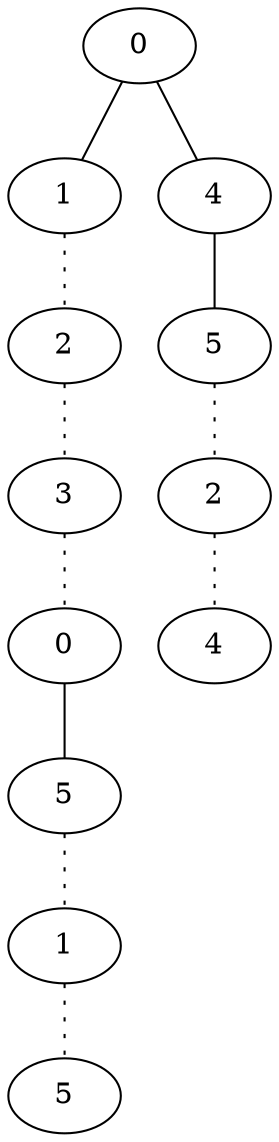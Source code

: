 graph {
a0[label=0];
a1[label=1];
a2[label=2];
a3[label=3];
a4[label=0];
a5[label=5];
a6[label=1];
a7[label=5];
a8[label=4];
a9[label=5];
a10[label=2];
a11[label=4];
a0 -- a1;
a0 -- a8;
a1 -- a2 [style=dotted];
a2 -- a3 [style=dotted];
a3 -- a4 [style=dotted];
a4 -- a5;
a5 -- a6 [style=dotted];
a6 -- a7 [style=dotted];
a8 -- a9;
a9 -- a10 [style=dotted];
a10 -- a11 [style=dotted];
}
